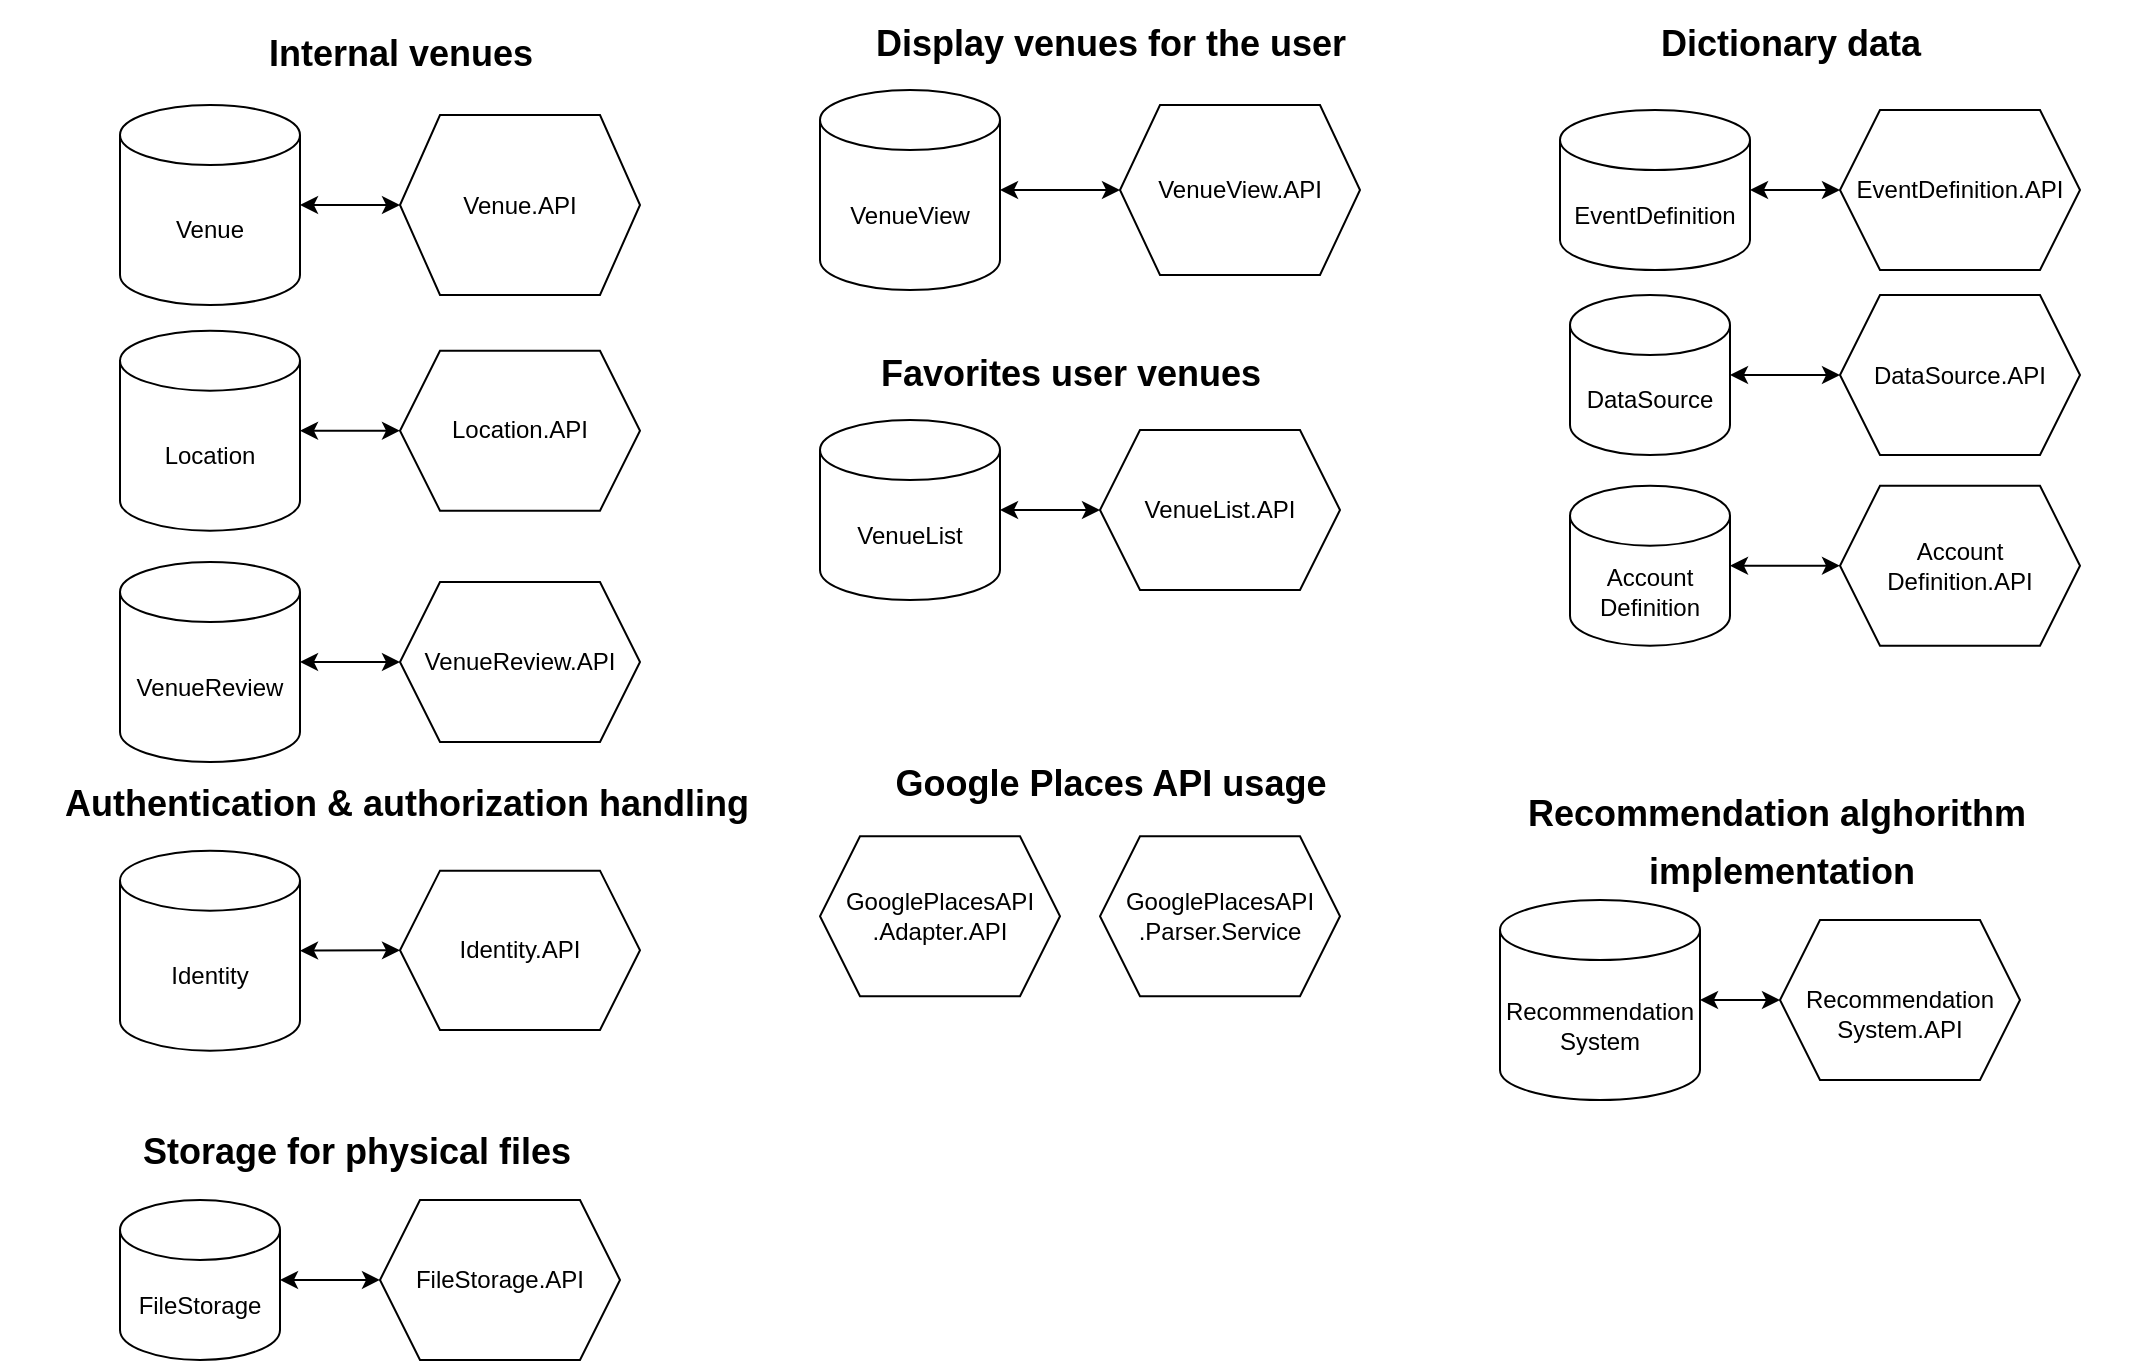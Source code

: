 <mxfile version="17.4.0" type="device"><diagram id="VRvBJ729RbFV1kbBl04E" name="Page-1"><mxGraphModel dx="2512" dy="945" grid="1" gridSize="10" guides="1" tooltips="1" connect="1" arrows="1" fold="1" page="1" pageScale="1" pageWidth="850" pageHeight="1100" math="0" shadow="0"><root><mxCell id="0"/><mxCell id="1" parent="0"/><mxCell id="ga-gzODkNNxWyMoIQ2aJ-1" value="Identity.API" style="shape=hexagon;perimeter=hexagonPerimeter2;whiteSpace=wrap;html=1;fixedSize=1;" parent="1" vertex="1"><mxGeometry x="-10" y="455.32" width="120" height="79.66" as="geometry"/></mxCell><mxCell id="ga-gzODkNNxWyMoIQ2aJ-2" value="Identity" style="shape=cylinder3;whiteSpace=wrap;html=1;boundedLbl=1;backgroundOutline=1;size=15;" parent="1" vertex="1"><mxGeometry x="-150" y="445.32" width="90" height="100" as="geometry"/></mxCell><mxCell id="ga-gzODkNNxWyMoIQ2aJ-3" value="" style="endArrow=classic;startArrow=classic;html=1;rounded=0;exitX=1;exitY=0.5;exitDx=0;exitDy=0;exitPerimeter=0;entryX=0;entryY=0.5;entryDx=0;entryDy=0;" parent="1" source="ga-gzODkNNxWyMoIQ2aJ-2" target="ga-gzODkNNxWyMoIQ2aJ-1" edge="1"><mxGeometry width="50" height="50" relative="1" as="geometry"><mxPoint x="-30" y="520.32" as="sourcePoint"/><mxPoint x="20" y="470.32" as="targetPoint"/></mxGeometry></mxCell><mxCell id="ga-gzODkNNxWyMoIQ2aJ-4" value="FileStorage.API" style="shape=hexagon;perimeter=hexagonPerimeter2;whiteSpace=wrap;html=1;fixedSize=1;" parent="1" vertex="1"><mxGeometry x="-20" y="619.98" width="120" height="80" as="geometry"/></mxCell><mxCell id="ga-gzODkNNxWyMoIQ2aJ-5" value="FileStorage" style="shape=cylinder3;whiteSpace=wrap;html=1;boundedLbl=1;backgroundOutline=1;size=15;" parent="1" vertex="1"><mxGeometry x="-150" y="619.98" width="80" height="80" as="geometry"/></mxCell><mxCell id="ga-gzODkNNxWyMoIQ2aJ-6" value="" style="endArrow=classic;startArrow=classic;html=1;rounded=0;exitX=1;exitY=0.5;exitDx=0;exitDy=0;exitPerimeter=0;entryX=0;entryY=0.5;entryDx=0;entryDy=0;" parent="1" source="ga-gzODkNNxWyMoIQ2aJ-5" target="ga-gzODkNNxWyMoIQ2aJ-4" edge="1"><mxGeometry width="50" height="50" relative="1" as="geometry"><mxPoint x="-40" y="669.98" as="sourcePoint"/><mxPoint x="10" y="619.98" as="targetPoint"/></mxGeometry></mxCell><mxCell id="ga-gzODkNNxWyMoIQ2aJ-7" value="Venue.API" style="shape=hexagon;perimeter=hexagonPerimeter2;whiteSpace=wrap;html=1;fixedSize=1;" parent="1" vertex="1"><mxGeometry x="-10" y="77.5" width="120" height="90" as="geometry"/></mxCell><mxCell id="ga-gzODkNNxWyMoIQ2aJ-8" value="Venue" style="shape=cylinder3;whiteSpace=wrap;html=1;boundedLbl=1;backgroundOutline=1;size=15;" parent="1" vertex="1"><mxGeometry x="-150" y="72.5" width="90" height="100" as="geometry"/></mxCell><mxCell id="ga-gzODkNNxWyMoIQ2aJ-9" value="" style="endArrow=classic;startArrow=classic;html=1;rounded=0;exitX=1;exitY=0.5;exitDx=0;exitDy=0;exitPerimeter=0;entryX=0;entryY=0.5;entryDx=0;entryDy=0;" parent="1" edge="1"><mxGeometry width="50" height="50" relative="1" as="geometry"><mxPoint x="-60" y="122.5" as="sourcePoint"/><mxPoint x="-10" y="122.5" as="targetPoint"/></mxGeometry></mxCell><mxCell id="ga-gzODkNNxWyMoIQ2aJ-10" value="VenueView.API" style="shape=hexagon;perimeter=hexagonPerimeter2;whiteSpace=wrap;html=1;fixedSize=1;" parent="1" vertex="1"><mxGeometry x="350" y="72.5" width="120" height="85" as="geometry"/></mxCell><mxCell id="ga-gzODkNNxWyMoIQ2aJ-11" value="VenueView" style="shape=cylinder3;whiteSpace=wrap;html=1;boundedLbl=1;backgroundOutline=1;size=15;" parent="1" vertex="1"><mxGeometry x="200" y="65" width="90" height="100" as="geometry"/></mxCell><mxCell id="ga-gzODkNNxWyMoIQ2aJ-12" value="" style="endArrow=classic;startArrow=classic;html=1;rounded=0;exitX=1;exitY=0.5;exitDx=0;exitDy=0;exitPerimeter=0;entryX=0;entryY=0.5;entryDx=0;entryDy=0;" parent="1" source="ga-gzODkNNxWyMoIQ2aJ-11" target="ga-gzODkNNxWyMoIQ2aJ-10" edge="1"><mxGeometry width="50" height="50" relative="1" as="geometry"><mxPoint x="320" y="140" as="sourcePoint"/><mxPoint x="370" y="90" as="targetPoint"/></mxGeometry></mxCell><mxCell id="ga-gzODkNNxWyMoIQ2aJ-13" value="&lt;br&gt;Recommendation&lt;br&gt;System.API&lt;br&gt;" style="shape=hexagon;perimeter=hexagonPerimeter2;whiteSpace=wrap;html=1;fixedSize=1;" parent="1" vertex="1"><mxGeometry x="680" y="480" width="120" height="80" as="geometry"/></mxCell><mxCell id="ga-gzODkNNxWyMoIQ2aJ-16" style="edgeStyle=orthogonalEdgeStyle;rounded=0;orthogonalLoop=1;jettySize=auto;html=1;exitX=1;exitY=1;exitDx=0;exitDy=-15;exitPerimeter=0;" parent="1" source="ga-gzODkNNxWyMoIQ2aJ-14" edge="1"><mxGeometry relative="1" as="geometry"><mxPoint x="640" y="555.241" as="targetPoint"/></mxGeometry></mxCell><mxCell id="ga-gzODkNNxWyMoIQ2aJ-14" value="Recommendation&lt;br&gt;System" style="shape=cylinder3;whiteSpace=wrap;html=1;boundedLbl=1;backgroundOutline=1;size=15;" parent="1" vertex="1"><mxGeometry x="540" y="470" width="100" height="100" as="geometry"/></mxCell><mxCell id="ga-gzODkNNxWyMoIQ2aJ-15" value="" style="endArrow=classic;startArrow=classic;html=1;rounded=0;exitX=1;exitY=0.5;exitDx=0;exitDy=0;exitPerimeter=0;entryX=0;entryY=0.5;entryDx=0;entryDy=0;" parent="1" source="ga-gzODkNNxWyMoIQ2aJ-14" target="ga-gzODkNNxWyMoIQ2aJ-13" edge="1"><mxGeometry width="50" height="50" relative="1" as="geometry"><mxPoint x="660" y="545" as="sourcePoint"/><mxPoint x="710" y="495" as="targetPoint"/></mxGeometry></mxCell><mxCell id="ga-gzODkNNxWyMoIQ2aJ-18" value="EventDefinition.API" style="shape=hexagon;perimeter=hexagonPerimeter2;whiteSpace=wrap;html=1;fixedSize=1;" parent="1" vertex="1"><mxGeometry x="710" y="75" width="120" height="80" as="geometry"/></mxCell><mxCell id="ga-gzODkNNxWyMoIQ2aJ-19" value="EventDefinition" style="shape=cylinder3;whiteSpace=wrap;html=1;boundedLbl=1;backgroundOutline=1;size=15;" parent="1" vertex="1"><mxGeometry x="570" y="75" width="95" height="80" as="geometry"/></mxCell><mxCell id="ga-gzODkNNxWyMoIQ2aJ-20" value="" style="endArrow=classic;startArrow=classic;html=1;rounded=0;exitX=1;exitY=0.5;exitDx=0;exitDy=0;exitPerimeter=0;entryX=0;entryY=0.5;entryDx=0;entryDy=0;" parent="1" source="ga-gzODkNNxWyMoIQ2aJ-19" target="ga-gzODkNNxWyMoIQ2aJ-18" edge="1"><mxGeometry width="50" height="50" relative="1" as="geometry"><mxPoint x="690" y="125" as="sourcePoint"/><mxPoint x="740" y="75" as="targetPoint"/></mxGeometry></mxCell><mxCell id="ga-gzODkNNxWyMoIQ2aJ-21" value="DataSource.API" style="shape=hexagon;perimeter=hexagonPerimeter2;whiteSpace=wrap;html=1;fixedSize=1;" parent="1" vertex="1"><mxGeometry x="710" y="167.5" width="120" height="80" as="geometry"/></mxCell><mxCell id="ga-gzODkNNxWyMoIQ2aJ-22" value="DataSource" style="shape=cylinder3;whiteSpace=wrap;html=1;boundedLbl=1;backgroundOutline=1;size=15;" parent="1" vertex="1"><mxGeometry x="575" y="167.5" width="80" height="80" as="geometry"/></mxCell><mxCell id="ga-gzODkNNxWyMoIQ2aJ-23" value="" style="endArrow=classic;startArrow=classic;html=1;rounded=0;exitX=1;exitY=0.5;exitDx=0;exitDy=0;exitPerimeter=0;entryX=0;entryY=0.5;entryDx=0;entryDy=0;" parent="1" source="ga-gzODkNNxWyMoIQ2aJ-22" target="ga-gzODkNNxWyMoIQ2aJ-21" edge="1"><mxGeometry width="50" height="50" relative="1" as="geometry"><mxPoint x="690" y="217.5" as="sourcePoint"/><mxPoint x="740" y="167.5" as="targetPoint"/></mxGeometry></mxCell><mxCell id="ga-gzODkNNxWyMoIQ2aJ-24" value="VenueList.API" style="shape=hexagon;perimeter=hexagonPerimeter2;whiteSpace=wrap;html=1;fixedSize=1;" parent="1" vertex="1"><mxGeometry x="340" y="235" width="120" height="80" as="geometry"/></mxCell><mxCell id="ga-gzODkNNxWyMoIQ2aJ-25" value="VenueList" style="shape=cylinder3;whiteSpace=wrap;html=1;boundedLbl=1;backgroundOutline=1;size=15;" parent="1" vertex="1"><mxGeometry x="200" y="230" width="90" height="90" as="geometry"/></mxCell><mxCell id="ga-gzODkNNxWyMoIQ2aJ-26" value="" style="endArrow=classic;startArrow=classic;html=1;rounded=0;exitX=1;exitY=0.5;exitDx=0;exitDy=0;exitPerimeter=0;entryX=0;entryY=0.5;entryDx=0;entryDy=0;" parent="1" source="ga-gzODkNNxWyMoIQ2aJ-25" target="ga-gzODkNNxWyMoIQ2aJ-24" edge="1"><mxGeometry width="50" height="50" relative="1" as="geometry"><mxPoint x="320" y="280" as="sourcePoint"/><mxPoint x="370" y="230" as="targetPoint"/></mxGeometry></mxCell><mxCell id="ga-gzODkNNxWyMoIQ2aJ-27" value="GooglePlacesAPI&lt;br&gt;.Adapter.API" style="shape=hexagon;perimeter=hexagonPerimeter2;whiteSpace=wrap;html=1;fixedSize=1;" parent="1" vertex="1"><mxGeometry x="200" y="438.16" width="120" height="80" as="geometry"/></mxCell><mxCell id="ga-gzODkNNxWyMoIQ2aJ-30" value="GooglePlacesAPI&lt;br&gt;.Parser.Service" style="shape=hexagon;perimeter=hexagonPerimeter2;whiteSpace=wrap;html=1;fixedSize=1;" parent="1" vertex="1"><mxGeometry x="340" y="438.16" width="120" height="80" as="geometry"/></mxCell><mxCell id="ga-gzODkNNxWyMoIQ2aJ-32" value="Location.API" style="shape=hexagon;perimeter=hexagonPerimeter2;whiteSpace=wrap;html=1;fixedSize=1;" parent="1" vertex="1"><mxGeometry x="-10" y="195.34" width="120" height="80" as="geometry"/></mxCell><mxCell id="ga-gzODkNNxWyMoIQ2aJ-33" value="Location" style="shape=cylinder3;whiteSpace=wrap;html=1;boundedLbl=1;backgroundOutline=1;size=15;" parent="1" vertex="1"><mxGeometry x="-150" y="185.34" width="90" height="100" as="geometry"/></mxCell><mxCell id="ga-gzODkNNxWyMoIQ2aJ-34" value="" style="endArrow=classic;startArrow=classic;html=1;rounded=0;entryX=0;entryY=0.5;entryDx=0;entryDy=0;" parent="1" target="ga-gzODkNNxWyMoIQ2aJ-32" edge="1"><mxGeometry width="50" height="50" relative="1" as="geometry"><mxPoint x="-60" y="235.34" as="sourcePoint"/><mxPoint x="-10" y="210.34" as="targetPoint"/></mxGeometry></mxCell><mxCell id="ga-gzODkNNxWyMoIQ2aJ-35" value="&lt;font style=&quot;font-size: 18px&quot;&gt;Internal venues&lt;/font&gt;" style="text;strokeColor=none;fillColor=none;html=1;fontSize=24;fontStyle=1;verticalAlign=middle;align=center;" parent="1" vertex="1"><mxGeometry x="-100" y="25" width="180" height="40" as="geometry"/></mxCell><mxCell id="ga-gzODkNNxWyMoIQ2aJ-36" value="Account&lt;br&gt;Definition.API" style="shape=hexagon;perimeter=hexagonPerimeter2;whiteSpace=wrap;html=1;fixedSize=1;" parent="1" vertex="1"><mxGeometry x="710" y="262.84" width="120" height="80" as="geometry"/></mxCell><mxCell id="ga-gzODkNNxWyMoIQ2aJ-37" value="Account&lt;br&gt;Definition" style="shape=cylinder3;whiteSpace=wrap;html=1;boundedLbl=1;backgroundOutline=1;size=15;" parent="1" vertex="1"><mxGeometry x="575" y="262.84" width="80" height="80" as="geometry"/></mxCell><mxCell id="ga-gzODkNNxWyMoIQ2aJ-38" value="" style="endArrow=classic;startArrow=classic;html=1;rounded=0;exitX=1;exitY=0.5;exitDx=0;exitDy=0;exitPerimeter=0;entryX=0;entryY=0.5;entryDx=0;entryDy=0;" parent="1" source="ga-gzODkNNxWyMoIQ2aJ-37" target="ga-gzODkNNxWyMoIQ2aJ-36" edge="1"><mxGeometry width="50" height="50" relative="1" as="geometry"><mxPoint x="690" y="312.84" as="sourcePoint"/><mxPoint x="740" y="262.84" as="targetPoint"/></mxGeometry></mxCell><mxCell id="ga-gzODkNNxWyMoIQ2aJ-39" value="&lt;font style=&quot;font-size: 18px&quot;&gt;Display venues for the user&lt;/font&gt;" style="text;strokeColor=none;fillColor=none;html=1;fontSize=24;fontStyle=1;verticalAlign=middle;align=center;" parent="1" vertex="1"><mxGeometry x="190" y="20" width="310" height="40" as="geometry"/></mxCell><mxCell id="ga-gzODkNNxWyMoIQ2aJ-40" value="&lt;font style=&quot;font-size: 18px&quot;&gt;Dictionary data&lt;/font&gt;" style="text;strokeColor=none;fillColor=none;html=1;fontSize=24;fontStyle=1;verticalAlign=middle;align=center;" parent="1" vertex="1"><mxGeometry x="530" y="20" width="310" height="40" as="geometry"/></mxCell><mxCell id="ga-gzODkNNxWyMoIQ2aJ-41" value="&lt;font style=&quot;font-size: 18px&quot;&gt;Favorites user venues&lt;/font&gt;" style="text;strokeColor=none;fillColor=none;html=1;fontSize=24;fontStyle=1;verticalAlign=middle;align=center;" parent="1" vertex="1"><mxGeometry x="170" y="185.34" width="310" height="40" as="geometry"/></mxCell><mxCell id="ga-gzODkNNxWyMoIQ2aJ-42" value="&lt;font style=&quot;font-size: 18px&quot;&gt;Google Places API usage&lt;/font&gt;" style="text;strokeColor=none;fillColor=none;html=1;fontSize=24;fontStyle=1;verticalAlign=middle;align=center;" parent="1" vertex="1"><mxGeometry x="190" y="390" width="310" height="40" as="geometry"/></mxCell><mxCell id="ga-gzODkNNxWyMoIQ2aJ-43" value="&lt;font style=&quot;font-size: 18px&quot;&gt;Authentication &amp;amp; authorization handling&lt;/font&gt;" style="text;strokeColor=none;fillColor=none;html=1;fontSize=24;fontStyle=1;verticalAlign=middle;align=center;" parent="1" vertex="1"><mxGeometry x="-185" y="401.0" width="355" height="37.16" as="geometry"/></mxCell><mxCell id="ga-gzODkNNxWyMoIQ2aJ-44" value="&lt;span style=&quot;font-size: 18px&quot;&gt;Storage for physical files&lt;/span&gt;" style="text;strokeColor=none;fillColor=none;html=1;fontSize=24;fontStyle=1;verticalAlign=middle;align=center;" parent="1" vertex="1"><mxGeometry x="-210" y="575.32" width="355" height="37.16" as="geometry"/></mxCell><mxCell id="ga-gzODkNNxWyMoIQ2aJ-45" value="&lt;span style=&quot;font-size: 18px&quot;&gt;Recommendation alghorithm&lt;br&gt;&amp;nbsp;implementation&lt;/span&gt;" style="text;strokeColor=none;fillColor=none;html=1;fontSize=24;fontStyle=1;verticalAlign=middle;align=center;" parent="1" vertex="1"><mxGeometry x="500" y="420.0" width="355" height="37.16" as="geometry"/></mxCell><mxCell id="QaYBLheyaWaWCFEJVToq-1" value="VenueReview.API" style="shape=hexagon;perimeter=hexagonPerimeter2;whiteSpace=wrap;html=1;fixedSize=1;" vertex="1" parent="1"><mxGeometry x="-10" y="311" width="120" height="80" as="geometry"/></mxCell><mxCell id="QaYBLheyaWaWCFEJVToq-2" value="VenueReview" style="shape=cylinder3;whiteSpace=wrap;html=1;boundedLbl=1;backgroundOutline=1;size=15;" vertex="1" parent="1"><mxGeometry x="-150" y="301" width="90" height="100" as="geometry"/></mxCell><mxCell id="QaYBLheyaWaWCFEJVToq-3" value="" style="endArrow=classic;startArrow=classic;html=1;rounded=0;entryX=0;entryY=0.5;entryDx=0;entryDy=0;" edge="1" parent="1" target="QaYBLheyaWaWCFEJVToq-1"><mxGeometry width="50" height="50" relative="1" as="geometry"><mxPoint x="-60" y="351.0" as="sourcePoint"/><mxPoint x="-10" y="326" as="targetPoint"/></mxGeometry></mxCell></root></mxGraphModel></diagram></mxfile>